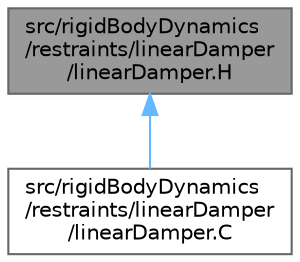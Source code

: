 digraph "src/rigidBodyDynamics/restraints/linearDamper/linearDamper.H"
{
 // LATEX_PDF_SIZE
  bgcolor="transparent";
  edge [fontname=Helvetica,fontsize=10,labelfontname=Helvetica,labelfontsize=10];
  node [fontname=Helvetica,fontsize=10,shape=box,height=0.2,width=0.4];
  Node1 [id="Node000001",label="src/rigidBodyDynamics\l/restraints/linearDamper\l/linearDamper.H",height=0.2,width=0.4,color="gray40", fillcolor="grey60", style="filled", fontcolor="black",tooltip=" "];
  Node1 -> Node2 [id="edge1_Node000001_Node000002",dir="back",color="steelblue1",style="solid",tooltip=" "];
  Node2 [id="Node000002",label="src/rigidBodyDynamics\l/restraints/linearDamper\l/linearDamper.C",height=0.2,width=0.4,color="grey40", fillcolor="white", style="filled",URL="$rigidBodyDynamics_2restraints_2linearDamper_2linearDamper_8C.html",tooltip=" "];
}
